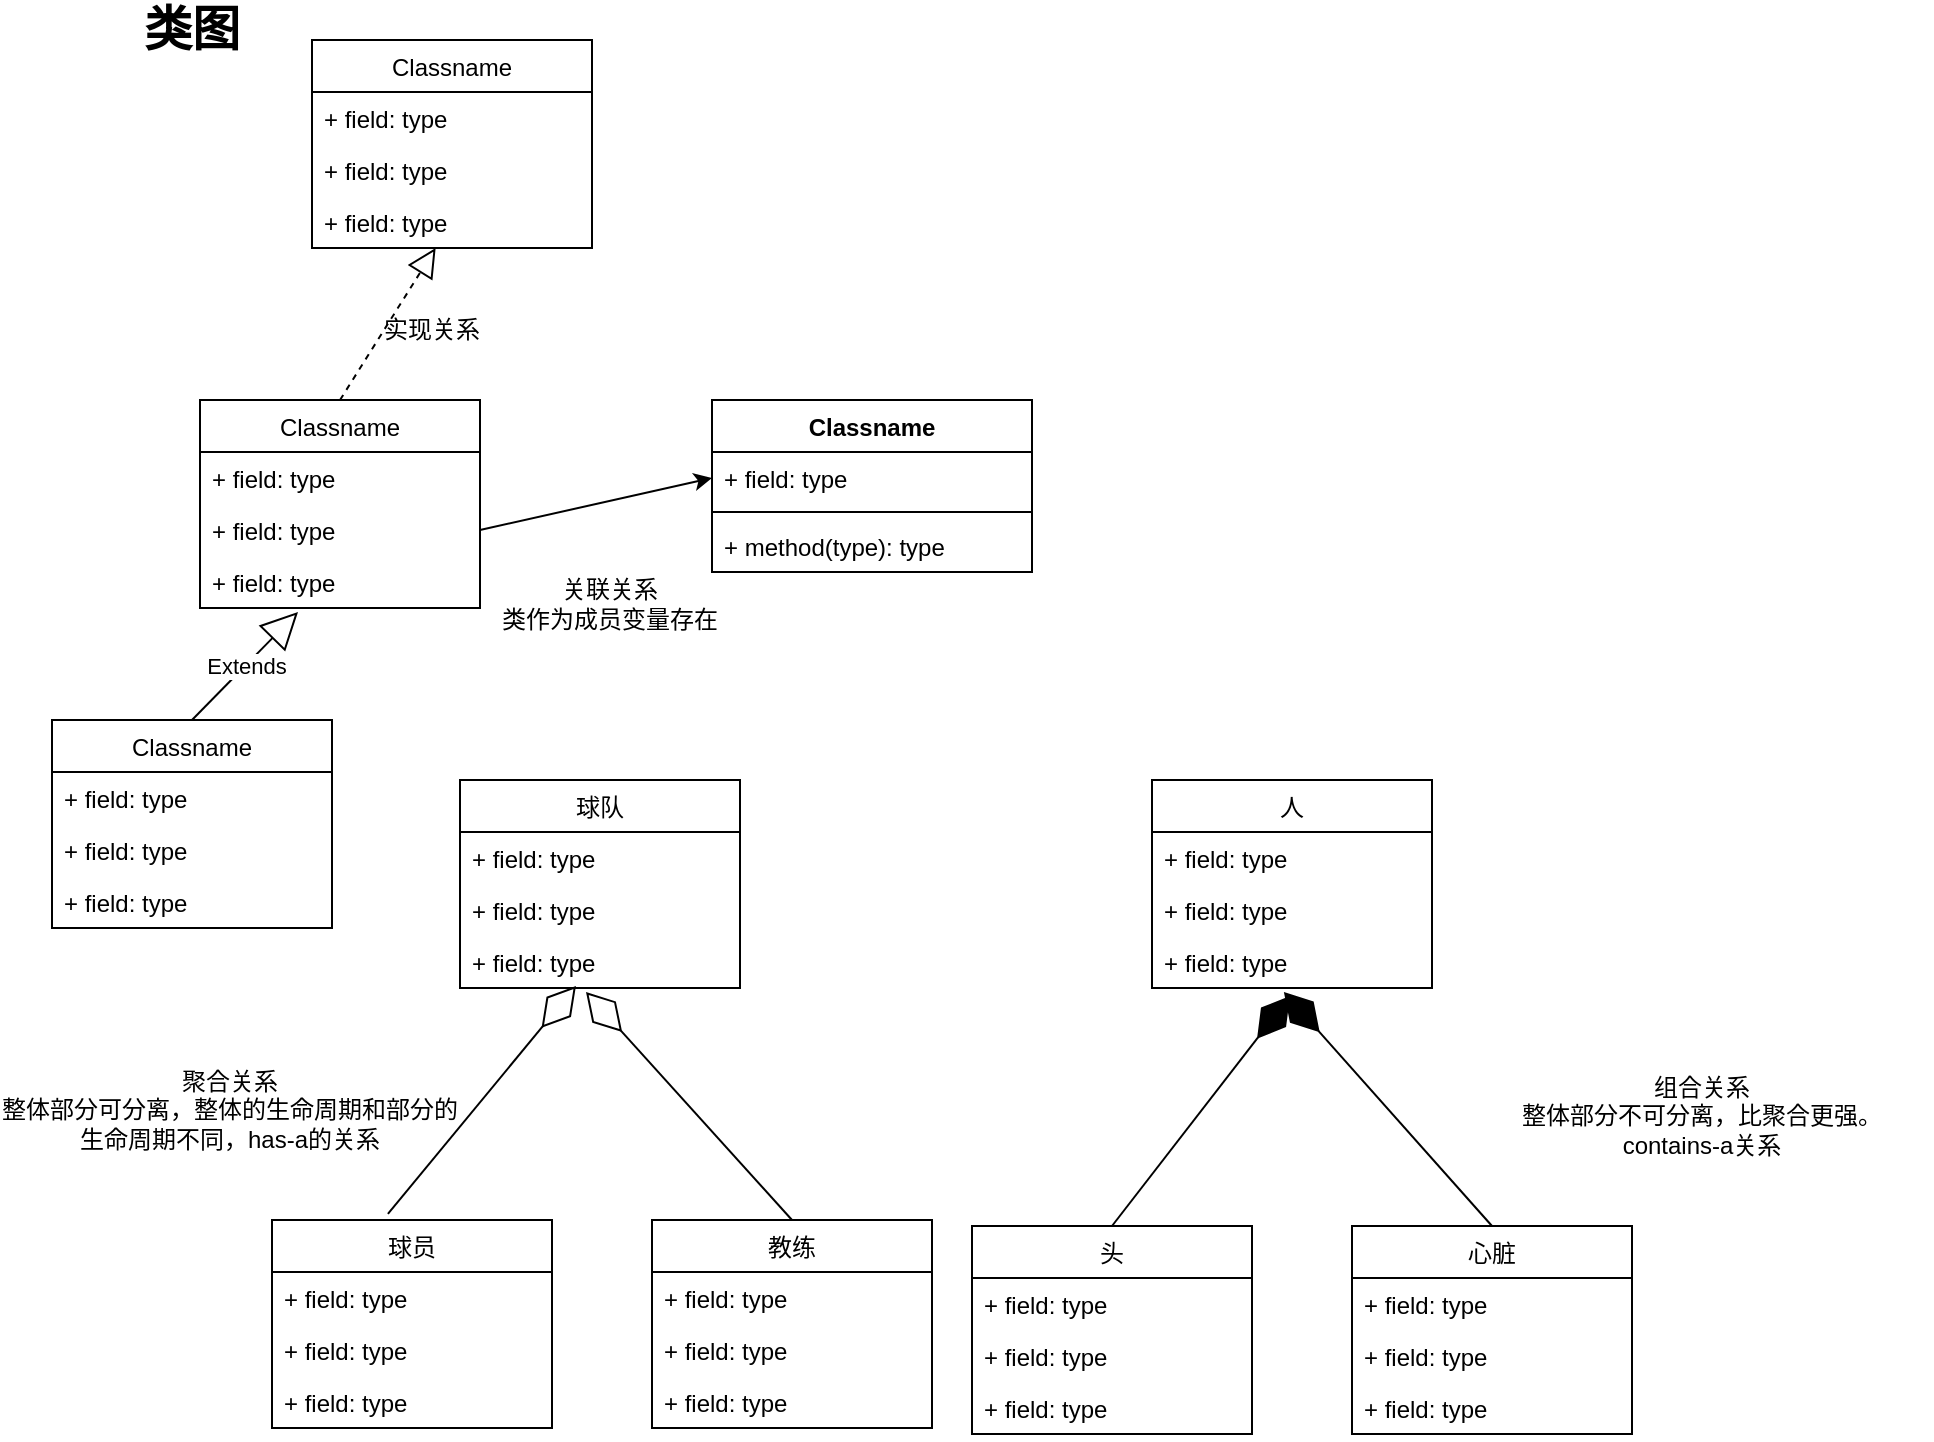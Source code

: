 <mxfile version="20.5.3" type="github"><diagram id="9VMhFmYtmaO4k2RTVAgu" name="第 1 页"><mxGraphModel dx="1422" dy="706" grid="1" gridSize="10" guides="1" tooltips="1" connect="1" arrows="1" fold="1" page="1" pageScale="1" pageWidth="827" pageHeight="1169" math="0" shadow="0"><root><mxCell id="0"/><mxCell id="1" parent="0"/><mxCell id="rvbowxGBHziCz9sjA0IQ-5" value="Classname" style="swimlane;fontStyle=0;childLayout=stackLayout;horizontal=1;startSize=26;fillColor=none;horizontalStack=0;resizeParent=1;resizeParentMax=0;resizeLast=0;collapsible=1;marginBottom=0;" vertex="1" parent="1"><mxGeometry x="200" y="680" width="140" height="104" as="geometry"/></mxCell><mxCell id="rvbowxGBHziCz9sjA0IQ-6" value="+ field: type" style="text;strokeColor=none;fillColor=none;align=left;verticalAlign=top;spacingLeft=4;spacingRight=4;overflow=hidden;rotatable=0;points=[[0,0.5],[1,0.5]];portConstraint=eastwest;" vertex="1" parent="rvbowxGBHziCz9sjA0IQ-5"><mxGeometry y="26" width="140" height="26" as="geometry"/></mxCell><mxCell id="rvbowxGBHziCz9sjA0IQ-7" value="+ field: type" style="text;strokeColor=none;fillColor=none;align=left;verticalAlign=top;spacingLeft=4;spacingRight=4;overflow=hidden;rotatable=0;points=[[0,0.5],[1,0.5]];portConstraint=eastwest;" vertex="1" parent="rvbowxGBHziCz9sjA0IQ-5"><mxGeometry y="52" width="140" height="26" as="geometry"/></mxCell><mxCell id="rvbowxGBHziCz9sjA0IQ-8" value="+ field: type" style="text;strokeColor=none;fillColor=none;align=left;verticalAlign=top;spacingLeft=4;spacingRight=4;overflow=hidden;rotatable=0;points=[[0,0.5],[1,0.5]];portConstraint=eastwest;" vertex="1" parent="rvbowxGBHziCz9sjA0IQ-5"><mxGeometry y="78" width="140" height="26" as="geometry"/></mxCell><mxCell id="rvbowxGBHziCz9sjA0IQ-25" value="Classname" style="swimlane;fontStyle=0;childLayout=stackLayout;horizontal=1;startSize=26;fillColor=none;horizontalStack=0;resizeParent=1;resizeParentMax=0;resizeLast=0;collapsible=1;marginBottom=0;" vertex="1" parent="1"><mxGeometry x="274" y="520" width="140" height="104" as="geometry"/></mxCell><mxCell id="rvbowxGBHziCz9sjA0IQ-26" value="+ field: type" style="text;strokeColor=none;fillColor=none;align=left;verticalAlign=top;spacingLeft=4;spacingRight=4;overflow=hidden;rotatable=0;points=[[0,0.5],[1,0.5]];portConstraint=eastwest;" vertex="1" parent="rvbowxGBHziCz9sjA0IQ-25"><mxGeometry y="26" width="140" height="26" as="geometry"/></mxCell><mxCell id="rvbowxGBHziCz9sjA0IQ-27" value="+ field: type" style="text;strokeColor=none;fillColor=none;align=left;verticalAlign=top;spacingLeft=4;spacingRight=4;overflow=hidden;rotatable=0;points=[[0,0.5],[1,0.5]];portConstraint=eastwest;" vertex="1" parent="rvbowxGBHziCz9sjA0IQ-25"><mxGeometry y="52" width="140" height="26" as="geometry"/></mxCell><mxCell id="rvbowxGBHziCz9sjA0IQ-28" value="+ field: type" style="text;strokeColor=none;fillColor=none;align=left;verticalAlign=top;spacingLeft=4;spacingRight=4;overflow=hidden;rotatable=0;points=[[0,0.5],[1,0.5]];portConstraint=eastwest;" vertex="1" parent="rvbowxGBHziCz9sjA0IQ-25"><mxGeometry y="78" width="140" height="26" as="geometry"/></mxCell><mxCell id="rvbowxGBHziCz9sjA0IQ-34" value="Extends" style="endArrow=block;endSize=16;endFill=0;html=1;rounded=0;entryX=0.35;entryY=1.077;entryDx=0;entryDy=0;entryPerimeter=0;exitX=0.5;exitY=0;exitDx=0;exitDy=0;" edge="1" parent="1" source="rvbowxGBHziCz9sjA0IQ-5" target="rvbowxGBHziCz9sjA0IQ-28"><mxGeometry width="160" relative="1" as="geometry"><mxPoint x="650" y="790" as="sourcePoint"/><mxPoint x="810" y="790" as="targetPoint"/></mxGeometry></mxCell><mxCell id="rvbowxGBHziCz9sjA0IQ-36" value="Classname" style="swimlane;fontStyle=1;align=center;verticalAlign=top;childLayout=stackLayout;horizontal=1;startSize=26;horizontalStack=0;resizeParent=1;resizeParentMax=0;resizeLast=0;collapsible=1;marginBottom=0;" vertex="1" parent="1"><mxGeometry x="530" y="520" width="160" height="86" as="geometry"/></mxCell><mxCell id="rvbowxGBHziCz9sjA0IQ-37" value="+ field: type" style="text;strokeColor=none;fillColor=none;align=left;verticalAlign=top;spacingLeft=4;spacingRight=4;overflow=hidden;rotatable=0;points=[[0,0.5],[1,0.5]];portConstraint=eastwest;" vertex="1" parent="rvbowxGBHziCz9sjA0IQ-36"><mxGeometry y="26" width="160" height="26" as="geometry"/></mxCell><mxCell id="rvbowxGBHziCz9sjA0IQ-38" value="" style="line;strokeWidth=1;fillColor=none;align=left;verticalAlign=middle;spacingTop=-1;spacingLeft=3;spacingRight=3;rotatable=0;labelPosition=right;points=[];portConstraint=eastwest;strokeColor=inherit;" vertex="1" parent="rvbowxGBHziCz9sjA0IQ-36"><mxGeometry y="52" width="160" height="8" as="geometry"/></mxCell><mxCell id="rvbowxGBHziCz9sjA0IQ-39" value="+ method(type): type" style="text;strokeColor=none;fillColor=none;align=left;verticalAlign=top;spacingLeft=4;spacingRight=4;overflow=hidden;rotatable=0;points=[[0,0.5],[1,0.5]];portConstraint=eastwest;" vertex="1" parent="rvbowxGBHziCz9sjA0IQ-36"><mxGeometry y="60" width="160" height="26" as="geometry"/></mxCell><mxCell id="rvbowxGBHziCz9sjA0IQ-40" style="edgeStyle=none;rounded=0;orthogonalLoop=1;jettySize=auto;html=1;exitX=1;exitY=0.5;exitDx=0;exitDy=0;entryX=0;entryY=0.5;entryDx=0;entryDy=0;" edge="1" parent="1" source="rvbowxGBHziCz9sjA0IQ-27" target="rvbowxGBHziCz9sjA0IQ-37"><mxGeometry relative="1" as="geometry"/></mxCell><mxCell id="rvbowxGBHziCz9sjA0IQ-46" value="Classname" style="swimlane;fontStyle=0;childLayout=stackLayout;horizontal=1;startSize=26;fillColor=none;horizontalStack=0;resizeParent=1;resizeParentMax=0;resizeLast=0;collapsible=1;marginBottom=0;" vertex="1" parent="1"><mxGeometry x="330" y="340" width="140" height="104" as="geometry"/></mxCell><mxCell id="rvbowxGBHziCz9sjA0IQ-47" value="+ field: type" style="text;strokeColor=none;fillColor=none;align=left;verticalAlign=top;spacingLeft=4;spacingRight=4;overflow=hidden;rotatable=0;points=[[0,0.5],[1,0.5]];portConstraint=eastwest;" vertex="1" parent="rvbowxGBHziCz9sjA0IQ-46"><mxGeometry y="26" width="140" height="26" as="geometry"/></mxCell><mxCell id="rvbowxGBHziCz9sjA0IQ-48" value="+ field: type" style="text;strokeColor=none;fillColor=none;align=left;verticalAlign=top;spacingLeft=4;spacingRight=4;overflow=hidden;rotatable=0;points=[[0,0.5],[1,0.5]];portConstraint=eastwest;" vertex="1" parent="rvbowxGBHziCz9sjA0IQ-46"><mxGeometry y="52" width="140" height="26" as="geometry"/></mxCell><mxCell id="rvbowxGBHziCz9sjA0IQ-49" value="+ field: type" style="text;strokeColor=none;fillColor=none;align=left;verticalAlign=top;spacingLeft=4;spacingRight=4;overflow=hidden;rotatable=0;points=[[0,0.5],[1,0.5]];portConstraint=eastwest;" vertex="1" parent="rvbowxGBHziCz9sjA0IQ-46"><mxGeometry y="78" width="140" height="26" as="geometry"/></mxCell><mxCell id="rvbowxGBHziCz9sjA0IQ-51" value="" style="endArrow=block;dashed=1;endFill=0;endSize=12;html=1;rounded=0;exitX=0.5;exitY=0;exitDx=0;exitDy=0;" edge="1" parent="1" source="rvbowxGBHziCz9sjA0IQ-25" target="rvbowxGBHziCz9sjA0IQ-49"><mxGeometry width="160" relative="1" as="geometry"><mxPoint x="550" y="460" as="sourcePoint"/><mxPoint x="710" y="460" as="targetPoint"/></mxGeometry></mxCell><mxCell id="rvbowxGBHziCz9sjA0IQ-52" value="实现关系" style="text;html=1;strokeColor=none;fillColor=none;align=center;verticalAlign=middle;whiteSpace=wrap;rounded=0;" vertex="1" parent="1"><mxGeometry x="360" y="470" width="60" height="30" as="geometry"/></mxCell><mxCell id="rvbowxGBHziCz9sjA0IQ-53" value="关联关系&lt;br&gt;类作为成员变量存在" style="text;html=1;strokeColor=none;fillColor=none;align=center;verticalAlign=middle;whiteSpace=wrap;rounded=0;" vertex="1" parent="1"><mxGeometry x="414" y="594" width="130" height="56" as="geometry"/></mxCell><mxCell id="rvbowxGBHziCz9sjA0IQ-54" value="球员" style="swimlane;fontStyle=0;childLayout=stackLayout;horizontal=1;startSize=26;fillColor=none;horizontalStack=0;resizeParent=1;resizeParentMax=0;resizeLast=0;collapsible=1;marginBottom=0;" vertex="1" parent="1"><mxGeometry x="310" y="930" width="140" height="104" as="geometry"/></mxCell><mxCell id="rvbowxGBHziCz9sjA0IQ-55" value="+ field: type" style="text;strokeColor=none;fillColor=none;align=left;verticalAlign=top;spacingLeft=4;spacingRight=4;overflow=hidden;rotatable=0;points=[[0,0.5],[1,0.5]];portConstraint=eastwest;" vertex="1" parent="rvbowxGBHziCz9sjA0IQ-54"><mxGeometry y="26" width="140" height="26" as="geometry"/></mxCell><mxCell id="rvbowxGBHziCz9sjA0IQ-56" value="+ field: type" style="text;strokeColor=none;fillColor=none;align=left;verticalAlign=top;spacingLeft=4;spacingRight=4;overflow=hidden;rotatable=0;points=[[0,0.5],[1,0.5]];portConstraint=eastwest;" vertex="1" parent="rvbowxGBHziCz9sjA0IQ-54"><mxGeometry y="52" width="140" height="26" as="geometry"/></mxCell><mxCell id="rvbowxGBHziCz9sjA0IQ-57" value="+ field: type" style="text;strokeColor=none;fillColor=none;align=left;verticalAlign=top;spacingLeft=4;spacingRight=4;overflow=hidden;rotatable=0;points=[[0,0.5],[1,0.5]];portConstraint=eastwest;" vertex="1" parent="rvbowxGBHziCz9sjA0IQ-54"><mxGeometry y="78" width="140" height="26" as="geometry"/></mxCell><mxCell id="rvbowxGBHziCz9sjA0IQ-58" value="球队" style="swimlane;fontStyle=0;childLayout=stackLayout;horizontal=1;startSize=26;fillColor=none;horizontalStack=0;resizeParent=1;resizeParentMax=0;resizeLast=0;collapsible=1;marginBottom=0;" vertex="1" parent="1"><mxGeometry x="404" y="710" width="140" height="104" as="geometry"/></mxCell><mxCell id="rvbowxGBHziCz9sjA0IQ-59" value="+ field: type" style="text;strokeColor=none;fillColor=none;align=left;verticalAlign=top;spacingLeft=4;spacingRight=4;overflow=hidden;rotatable=0;points=[[0,0.5],[1,0.5]];portConstraint=eastwest;" vertex="1" parent="rvbowxGBHziCz9sjA0IQ-58"><mxGeometry y="26" width="140" height="26" as="geometry"/></mxCell><mxCell id="rvbowxGBHziCz9sjA0IQ-60" value="+ field: type" style="text;strokeColor=none;fillColor=none;align=left;verticalAlign=top;spacingLeft=4;spacingRight=4;overflow=hidden;rotatable=0;points=[[0,0.5],[1,0.5]];portConstraint=eastwest;" vertex="1" parent="rvbowxGBHziCz9sjA0IQ-58"><mxGeometry y="52" width="140" height="26" as="geometry"/></mxCell><mxCell id="rvbowxGBHziCz9sjA0IQ-61" value="+ field: type" style="text;strokeColor=none;fillColor=none;align=left;verticalAlign=top;spacingLeft=4;spacingRight=4;overflow=hidden;rotatable=0;points=[[0,0.5],[1,0.5]];portConstraint=eastwest;" vertex="1" parent="rvbowxGBHziCz9sjA0IQ-58"><mxGeometry y="78" width="140" height="26" as="geometry"/></mxCell><mxCell id="rvbowxGBHziCz9sjA0IQ-67" value="教练" style="swimlane;fontStyle=0;childLayout=stackLayout;horizontal=1;startSize=26;fillColor=none;horizontalStack=0;resizeParent=1;resizeParentMax=0;resizeLast=0;collapsible=1;marginBottom=0;" vertex="1" parent="1"><mxGeometry x="500" y="930" width="140" height="104" as="geometry"/></mxCell><mxCell id="rvbowxGBHziCz9sjA0IQ-68" value="+ field: type" style="text;strokeColor=none;fillColor=none;align=left;verticalAlign=top;spacingLeft=4;spacingRight=4;overflow=hidden;rotatable=0;points=[[0,0.5],[1,0.5]];portConstraint=eastwest;" vertex="1" parent="rvbowxGBHziCz9sjA0IQ-67"><mxGeometry y="26" width="140" height="26" as="geometry"/></mxCell><mxCell id="rvbowxGBHziCz9sjA0IQ-69" value="+ field: type" style="text;strokeColor=none;fillColor=none;align=left;verticalAlign=top;spacingLeft=4;spacingRight=4;overflow=hidden;rotatable=0;points=[[0,0.5],[1,0.5]];portConstraint=eastwest;" vertex="1" parent="rvbowxGBHziCz9sjA0IQ-67"><mxGeometry y="52" width="140" height="26" as="geometry"/></mxCell><mxCell id="rvbowxGBHziCz9sjA0IQ-70" value="+ field: type" style="text;strokeColor=none;fillColor=none;align=left;verticalAlign=top;spacingLeft=4;spacingRight=4;overflow=hidden;rotatable=0;points=[[0,0.5],[1,0.5]];portConstraint=eastwest;" vertex="1" parent="rvbowxGBHziCz9sjA0IQ-67"><mxGeometry y="78" width="140" height="26" as="geometry"/></mxCell><mxCell id="rvbowxGBHziCz9sjA0IQ-71" value="" style="endArrow=diamondThin;endFill=0;endSize=24;html=1;rounded=0;exitX=0.414;exitY=-0.029;exitDx=0;exitDy=0;exitPerimeter=0;entryX=0.414;entryY=0.962;entryDx=0;entryDy=0;entryPerimeter=0;" edge="1" parent="1" source="rvbowxGBHziCz9sjA0IQ-54" target="rvbowxGBHziCz9sjA0IQ-61"><mxGeometry width="160" relative="1" as="geometry"><mxPoint x="370" y="890" as="sourcePoint"/><mxPoint x="530" y="890" as="targetPoint"/></mxGeometry></mxCell><mxCell id="rvbowxGBHziCz9sjA0IQ-72" value="" style="endArrow=diamondThin;endFill=0;endSize=24;html=1;rounded=0;exitX=0.5;exitY=0;exitDx=0;exitDy=0;entryX=0.45;entryY=1.077;entryDx=0;entryDy=0;entryPerimeter=0;" edge="1" parent="1" source="rvbowxGBHziCz9sjA0IQ-67" target="rvbowxGBHziCz9sjA0IQ-61"><mxGeometry width="160" relative="1" as="geometry"><mxPoint x="377.96" y="936.984" as="sourcePoint"/><mxPoint x="470" y="820" as="targetPoint"/></mxGeometry></mxCell><mxCell id="rvbowxGBHziCz9sjA0IQ-73" value="聚合关系&lt;br&gt;整体部分可分离，整体的生命周期和部分的生命周期不同，has-a的关系" style="text;html=1;strokeColor=none;fillColor=none;align=center;verticalAlign=middle;whiteSpace=wrap;rounded=0;" vertex="1" parent="1"><mxGeometry x="174" y="840" width="230" height="70" as="geometry"/></mxCell><mxCell id="rvbowxGBHziCz9sjA0IQ-74" value="头" style="swimlane;fontStyle=0;childLayout=stackLayout;horizontal=1;startSize=26;fillColor=none;horizontalStack=0;resizeParent=1;resizeParentMax=0;resizeLast=0;collapsible=1;marginBottom=0;" vertex="1" parent="1"><mxGeometry x="660" y="933" width="140" height="104" as="geometry"/></mxCell><mxCell id="rvbowxGBHziCz9sjA0IQ-75" value="+ field: type" style="text;strokeColor=none;fillColor=none;align=left;verticalAlign=top;spacingLeft=4;spacingRight=4;overflow=hidden;rotatable=0;points=[[0,0.5],[1,0.5]];portConstraint=eastwest;" vertex="1" parent="rvbowxGBHziCz9sjA0IQ-74"><mxGeometry y="26" width="140" height="26" as="geometry"/></mxCell><mxCell id="rvbowxGBHziCz9sjA0IQ-76" value="+ field: type" style="text;strokeColor=none;fillColor=none;align=left;verticalAlign=top;spacingLeft=4;spacingRight=4;overflow=hidden;rotatable=0;points=[[0,0.5],[1,0.5]];portConstraint=eastwest;" vertex="1" parent="rvbowxGBHziCz9sjA0IQ-74"><mxGeometry y="52" width="140" height="26" as="geometry"/></mxCell><mxCell id="rvbowxGBHziCz9sjA0IQ-77" value="+ field: type" style="text;strokeColor=none;fillColor=none;align=left;verticalAlign=top;spacingLeft=4;spacingRight=4;overflow=hidden;rotatable=0;points=[[0,0.5],[1,0.5]];portConstraint=eastwest;" vertex="1" parent="rvbowxGBHziCz9sjA0IQ-74"><mxGeometry y="78" width="140" height="26" as="geometry"/></mxCell><mxCell id="rvbowxGBHziCz9sjA0IQ-78" value="人" style="swimlane;fontStyle=0;childLayout=stackLayout;horizontal=1;startSize=26;fillColor=none;horizontalStack=0;resizeParent=1;resizeParentMax=0;resizeLast=0;collapsible=1;marginBottom=0;" vertex="1" parent="1"><mxGeometry x="750" y="710" width="140" height="104" as="geometry"/></mxCell><mxCell id="rvbowxGBHziCz9sjA0IQ-79" value="+ field: type" style="text;strokeColor=none;fillColor=none;align=left;verticalAlign=top;spacingLeft=4;spacingRight=4;overflow=hidden;rotatable=0;points=[[0,0.5],[1,0.5]];portConstraint=eastwest;" vertex="1" parent="rvbowxGBHziCz9sjA0IQ-78"><mxGeometry y="26" width="140" height="26" as="geometry"/></mxCell><mxCell id="rvbowxGBHziCz9sjA0IQ-80" value="+ field: type" style="text;strokeColor=none;fillColor=none;align=left;verticalAlign=top;spacingLeft=4;spacingRight=4;overflow=hidden;rotatable=0;points=[[0,0.5],[1,0.5]];portConstraint=eastwest;" vertex="1" parent="rvbowxGBHziCz9sjA0IQ-78"><mxGeometry y="52" width="140" height="26" as="geometry"/></mxCell><mxCell id="rvbowxGBHziCz9sjA0IQ-81" value="+ field: type" style="text;strokeColor=none;fillColor=none;align=left;verticalAlign=top;spacingLeft=4;spacingRight=4;overflow=hidden;rotatable=0;points=[[0,0.5],[1,0.5]];portConstraint=eastwest;" vertex="1" parent="rvbowxGBHziCz9sjA0IQ-78"><mxGeometry y="78" width="140" height="26" as="geometry"/></mxCell><mxCell id="rvbowxGBHziCz9sjA0IQ-82" value="心脏" style="swimlane;fontStyle=0;childLayout=stackLayout;horizontal=1;startSize=26;fillColor=none;horizontalStack=0;resizeParent=1;resizeParentMax=0;resizeLast=0;collapsible=1;marginBottom=0;" vertex="1" parent="1"><mxGeometry x="850" y="933" width="140" height="104" as="geometry"/></mxCell><mxCell id="rvbowxGBHziCz9sjA0IQ-83" value="+ field: type" style="text;strokeColor=none;fillColor=none;align=left;verticalAlign=top;spacingLeft=4;spacingRight=4;overflow=hidden;rotatable=0;points=[[0,0.5],[1,0.5]];portConstraint=eastwest;" vertex="1" parent="rvbowxGBHziCz9sjA0IQ-82"><mxGeometry y="26" width="140" height="26" as="geometry"/></mxCell><mxCell id="rvbowxGBHziCz9sjA0IQ-84" value="+ field: type" style="text;strokeColor=none;fillColor=none;align=left;verticalAlign=top;spacingLeft=4;spacingRight=4;overflow=hidden;rotatable=0;points=[[0,0.5],[1,0.5]];portConstraint=eastwest;" vertex="1" parent="rvbowxGBHziCz9sjA0IQ-82"><mxGeometry y="52" width="140" height="26" as="geometry"/></mxCell><mxCell id="rvbowxGBHziCz9sjA0IQ-85" value="+ field: type" style="text;strokeColor=none;fillColor=none;align=left;verticalAlign=top;spacingLeft=4;spacingRight=4;overflow=hidden;rotatable=0;points=[[0,0.5],[1,0.5]];portConstraint=eastwest;" vertex="1" parent="rvbowxGBHziCz9sjA0IQ-82"><mxGeometry y="78" width="140" height="26" as="geometry"/></mxCell><mxCell id="rvbowxGBHziCz9sjA0IQ-88" value="组合关系&lt;br&gt;整体部分不可分离，比聚合更强。contains-a关系" style="text;html=1;strokeColor=none;fillColor=none;align=center;verticalAlign=middle;whiteSpace=wrap;rounded=0;" vertex="1" parent="1"><mxGeometry x="910" y="843" width="230" height="70" as="geometry"/></mxCell><mxCell id="rvbowxGBHziCz9sjA0IQ-89" value="" style="endArrow=diamondThin;endFill=1;endSize=24;html=1;rounded=0;entryX=0.493;entryY=1.154;entryDx=0;entryDy=0;entryPerimeter=0;exitX=0.5;exitY=0;exitDx=0;exitDy=0;" edge="1" parent="1" source="rvbowxGBHziCz9sjA0IQ-74" target="rvbowxGBHziCz9sjA0IQ-81"><mxGeometry width="160" relative="1" as="geometry"><mxPoint x="680" y="877.5" as="sourcePoint"/><mxPoint x="840" y="877.5" as="targetPoint"/></mxGeometry></mxCell><mxCell id="rvbowxGBHziCz9sjA0IQ-120" value="" style="endArrow=diamondThin;endFill=1;endSize=24;html=1;rounded=0;entryX=0.471;entryY=1.077;entryDx=0;entryDy=0;entryPerimeter=0;exitX=0.5;exitY=0;exitDx=0;exitDy=0;" edge="1" parent="1" source="rvbowxGBHziCz9sjA0IQ-82" target="rvbowxGBHziCz9sjA0IQ-81"><mxGeometry width="160" relative="1" as="geometry"><mxPoint x="740" y="943" as="sourcePoint"/><mxPoint x="833.02" y="831.004" as="targetPoint"/></mxGeometry></mxCell><mxCell id="rvbowxGBHziCz9sjA0IQ-121" value="&lt;b&gt;&lt;font style=&quot;font-size: 24px;&quot;&gt;类图&lt;/font&gt;&lt;/b&gt;" style="text;html=1;strokeColor=none;fillColor=none;align=center;verticalAlign=middle;whiteSpace=wrap;rounded=0;" vertex="1" parent="1"><mxGeometry x="240" y="320" width="60" height="30" as="geometry"/></mxCell></root></mxGraphModel></diagram></mxfile>